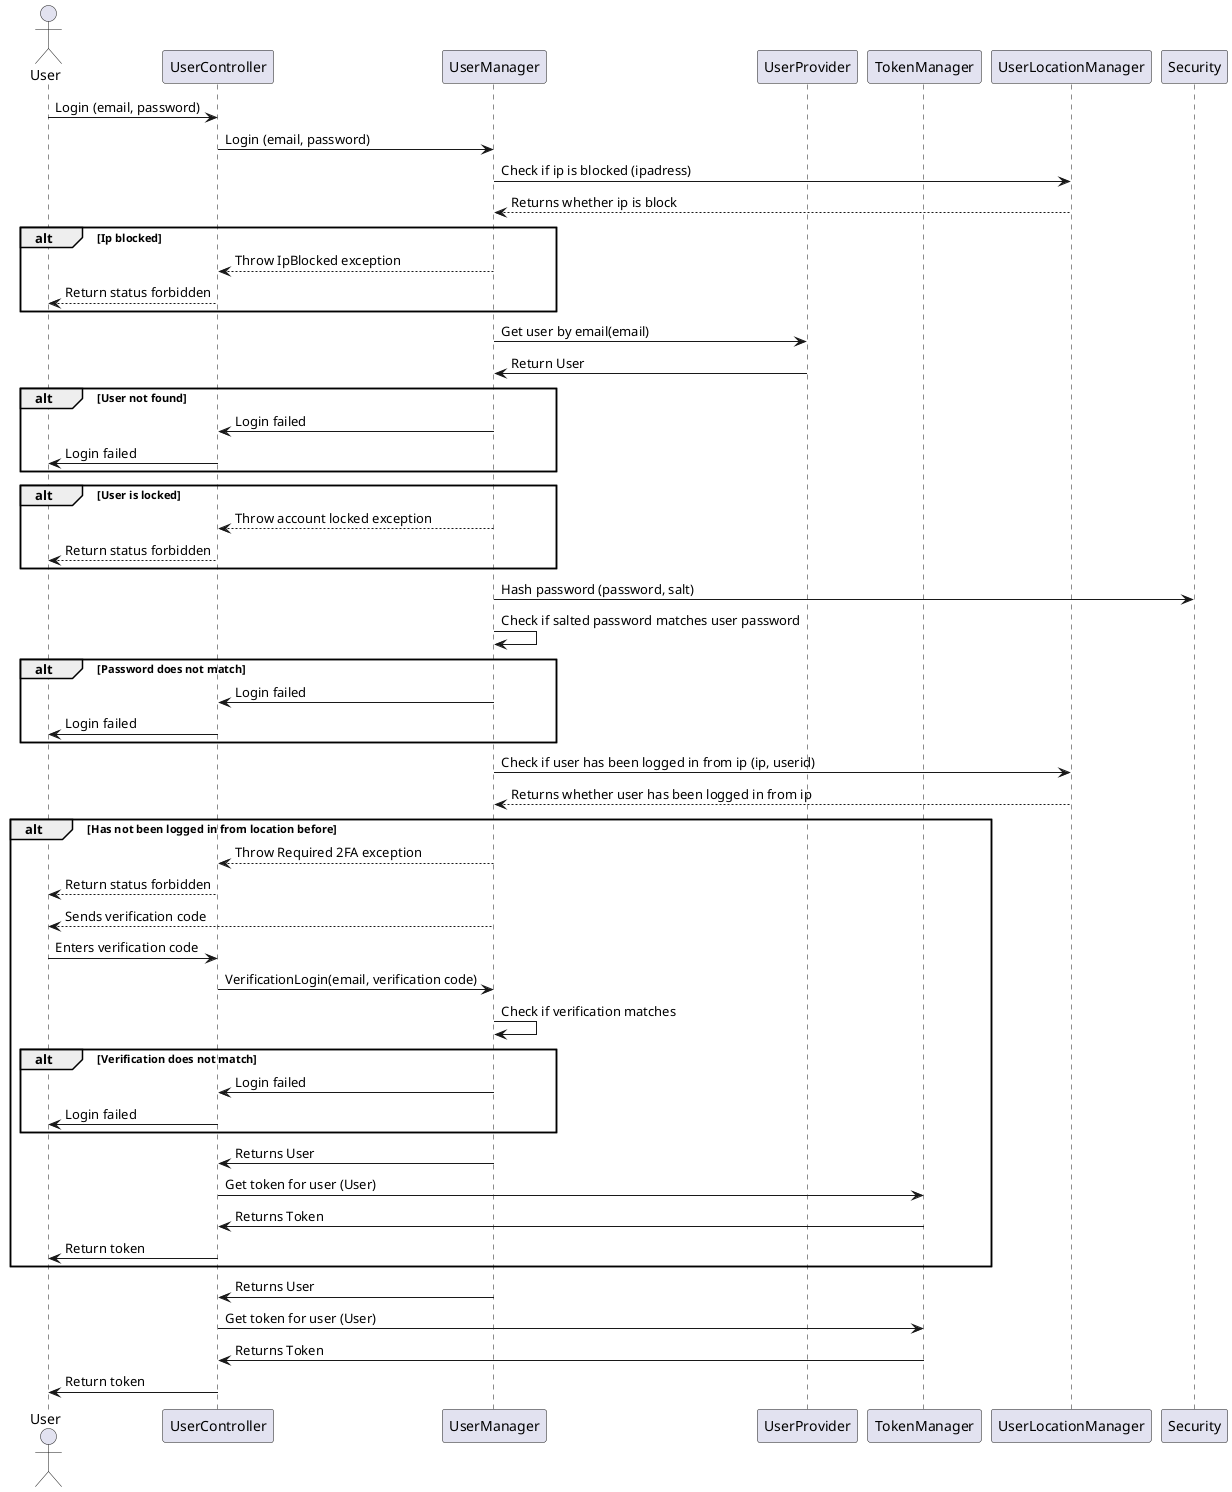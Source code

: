 @startuml Login SD

actor User
participant UserController
participant UserManager
participant UserProvider
participant TokenManager
participant UserLocationManager
participant Security

User->UserController: Login (email, password)
UserController->UserManager: Login (email, password)
UserManager->UserLocationManager: Check if ip is blocked (ipadress)
UserLocationManager-->UserManager: Returns whether ip is block

alt Ip blocked
UserManager-->UserController: Throw IpBlocked exception
UserController-->User: Return status forbidden
end

UserManager->UserProvider: Get user by email(email)
UserProvider->UserManager: Return User


alt User not found

UserManager->UserController: Login failed
UserController->User: Login failed

end

alt User is locked

UserManager-->UserController: Throw account locked exception
UserController-->User: Return status forbidden

end

UserManager->Security: Hash password (password, salt)
UserManager->UserManager: Check if salted password matches user password

alt Password does not match

UserManager->UserController: Login failed
UserController->User: Login failed

end


UserManager->UserLocationManager: Check if user has been logged in from ip (ip, userid)
UserLocationManager-->UserManager: Returns whether user has been logged in from ip

alt Has not been logged in from location before

UserManager-->UserController: Throw Required 2FA exception
UserController-->User: Return status forbidden
UserManager-->User: Sends verification code
User->UserController: Enters verification code
UserController->UserManager: VerificationLogin(email, verification code)
UserManager->UserManager: Check if verification matches
alt Verification does not match

UserManager->UserController: Login failed
UserController->User: Login failed

end
UserManager->UserController: Returns User
UserController->TokenManager: Get token for user (User)
TokenManager->UserController: Returns Token
UserController->User: Return token
end

UserManager->UserController: Returns User
UserController->TokenManager: Get token for user (User)
TokenManager->UserController: Returns Token

UserController->User: Return token

@enduml